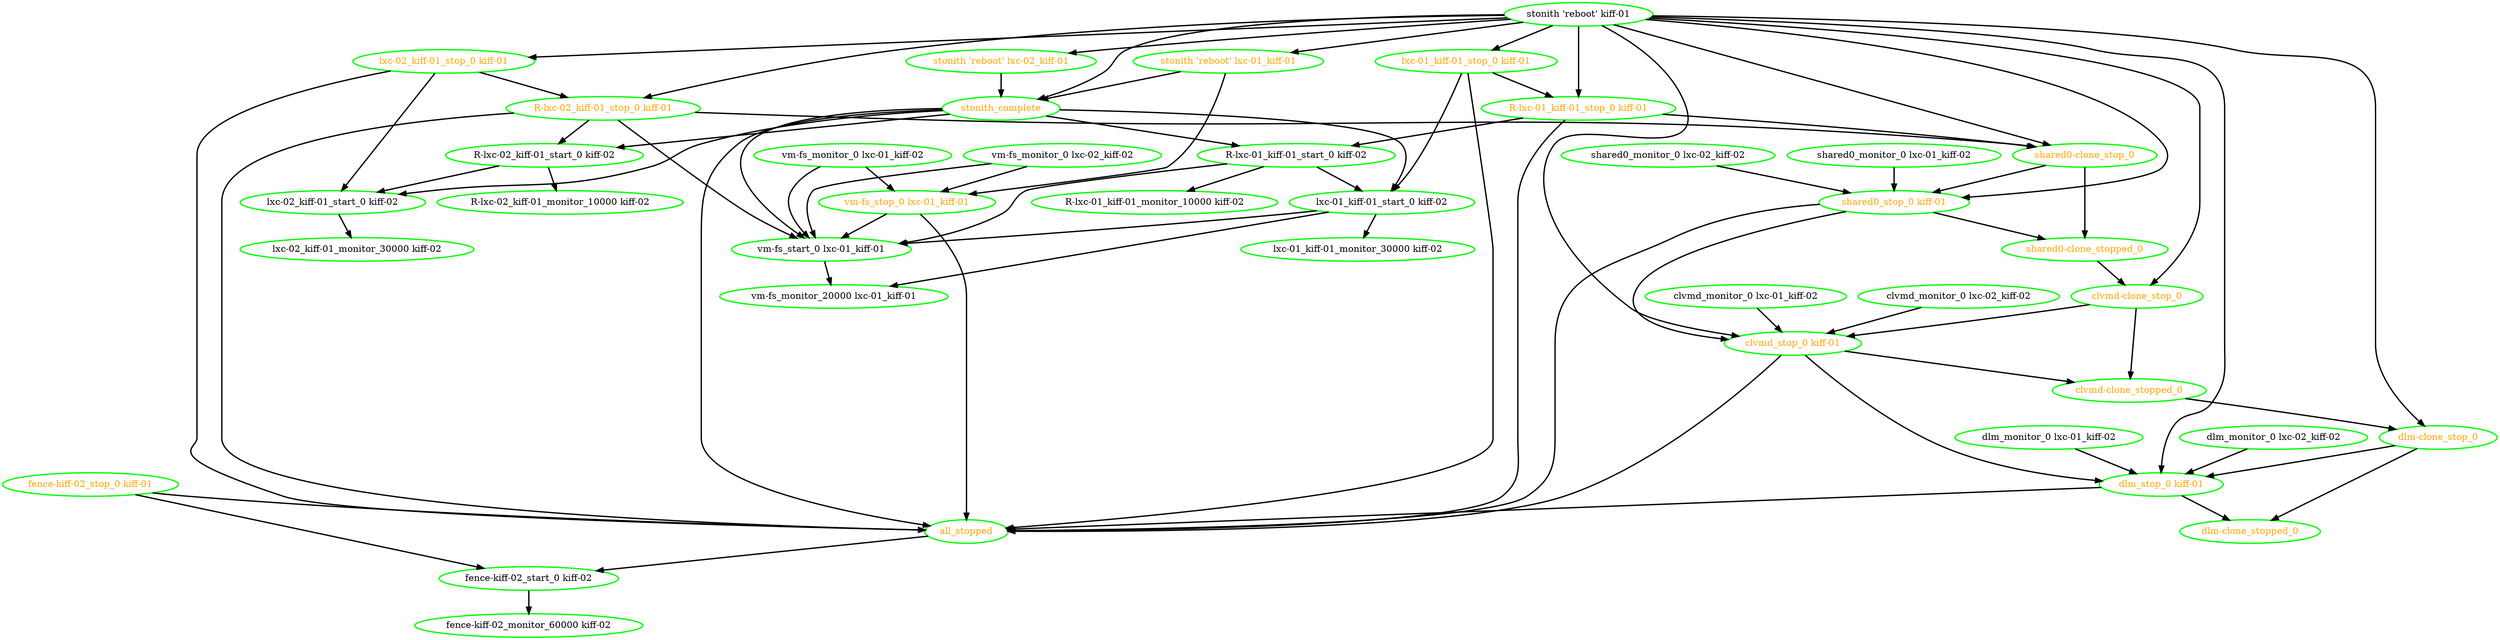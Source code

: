  digraph "g" {
"R-lxc-01_kiff-01_monitor_10000 kiff-02" [ style=bold color="green" fontcolor="black"]
"R-lxc-01_kiff-01_start_0 kiff-02" -> "R-lxc-01_kiff-01_monitor_10000 kiff-02" [ style = bold]
"R-lxc-01_kiff-01_start_0 kiff-02" -> "lxc-01_kiff-01_start_0 kiff-02" [ style = bold]
"R-lxc-01_kiff-01_start_0 kiff-02" -> "vm-fs_start_0 lxc-01_kiff-01" [ style = bold]
"R-lxc-01_kiff-01_start_0 kiff-02" [ style=bold color="green" fontcolor="black"]
"R-lxc-01_kiff-01_stop_0 kiff-01" -> "R-lxc-01_kiff-01_start_0 kiff-02" [ style = bold]
"R-lxc-01_kiff-01_stop_0 kiff-01" -> "all_stopped" [ style = bold]
"R-lxc-01_kiff-01_stop_0 kiff-01" -> "shared0-clone_stop_0" [ style = bold]
"R-lxc-01_kiff-01_stop_0 kiff-01" [ style=bold color="green" fontcolor="orange"]
"R-lxc-02_kiff-01_monitor_10000 kiff-02" [ style=bold color="green" fontcolor="black"]
"R-lxc-02_kiff-01_start_0 kiff-02" -> "R-lxc-02_kiff-01_monitor_10000 kiff-02" [ style = bold]
"R-lxc-02_kiff-01_start_0 kiff-02" -> "lxc-02_kiff-01_start_0 kiff-02" [ style = bold]
"R-lxc-02_kiff-01_start_0 kiff-02" [ style=bold color="green" fontcolor="black"]
"R-lxc-02_kiff-01_stop_0 kiff-01" -> "R-lxc-02_kiff-01_start_0 kiff-02" [ style = bold]
"R-lxc-02_kiff-01_stop_0 kiff-01" -> "all_stopped" [ style = bold]
"R-lxc-02_kiff-01_stop_0 kiff-01" -> "shared0-clone_stop_0" [ style = bold]
"R-lxc-02_kiff-01_stop_0 kiff-01" -> "vm-fs_start_0 lxc-01_kiff-01" [ style = bold]
"R-lxc-02_kiff-01_stop_0 kiff-01" [ style=bold color="green" fontcolor="orange"]
"all_stopped" -> "fence-kiff-02_start_0 kiff-02" [ style = bold]
"all_stopped" [ style=bold color="green" fontcolor="orange"]
"clvmd-clone_stop_0" -> "clvmd-clone_stopped_0" [ style = bold]
"clvmd-clone_stop_0" -> "clvmd_stop_0 kiff-01" [ style = bold]
"clvmd-clone_stop_0" [ style=bold color="green" fontcolor="orange"]
"clvmd-clone_stopped_0" -> "dlm-clone_stop_0" [ style = bold]
"clvmd-clone_stopped_0" [ style=bold color="green" fontcolor="orange"]
"clvmd_monitor_0 lxc-01_kiff-02" -> "clvmd_stop_0 kiff-01" [ style = bold]
"clvmd_monitor_0 lxc-01_kiff-02" [ style=bold color="green" fontcolor="black"]
"clvmd_monitor_0 lxc-02_kiff-02" -> "clvmd_stop_0 kiff-01" [ style = bold]
"clvmd_monitor_0 lxc-02_kiff-02" [ style=bold color="green" fontcolor="black"]
"clvmd_stop_0 kiff-01" -> "all_stopped" [ style = bold]
"clvmd_stop_0 kiff-01" -> "clvmd-clone_stopped_0" [ style = bold]
"clvmd_stop_0 kiff-01" -> "dlm_stop_0 kiff-01" [ style = bold]
"clvmd_stop_0 kiff-01" [ style=bold color="green" fontcolor="orange"]
"dlm-clone_stop_0" -> "dlm-clone_stopped_0" [ style = bold]
"dlm-clone_stop_0" -> "dlm_stop_0 kiff-01" [ style = bold]
"dlm-clone_stop_0" [ style=bold color="green" fontcolor="orange"]
"dlm-clone_stopped_0" [ style=bold color="green" fontcolor="orange"]
"dlm_monitor_0 lxc-01_kiff-02" -> "dlm_stop_0 kiff-01" [ style = bold]
"dlm_monitor_0 lxc-01_kiff-02" [ style=bold color="green" fontcolor="black"]
"dlm_monitor_0 lxc-02_kiff-02" -> "dlm_stop_0 kiff-01" [ style = bold]
"dlm_monitor_0 lxc-02_kiff-02" [ style=bold color="green" fontcolor="black"]
"dlm_stop_0 kiff-01" -> "all_stopped" [ style = bold]
"dlm_stop_0 kiff-01" -> "dlm-clone_stopped_0" [ style = bold]
"dlm_stop_0 kiff-01" [ style=bold color="green" fontcolor="orange"]
"fence-kiff-02_monitor_60000 kiff-02" [ style=bold color="green" fontcolor="black"]
"fence-kiff-02_start_0 kiff-02" -> "fence-kiff-02_monitor_60000 kiff-02" [ style = bold]
"fence-kiff-02_start_0 kiff-02" [ style=bold color="green" fontcolor="black"]
"fence-kiff-02_stop_0 kiff-01" -> "all_stopped" [ style = bold]
"fence-kiff-02_stop_0 kiff-01" -> "fence-kiff-02_start_0 kiff-02" [ style = bold]
"fence-kiff-02_stop_0 kiff-01" [ style=bold color="green" fontcolor="orange"]
"lxc-01_kiff-01_monitor_30000 kiff-02" [ style=bold color="green" fontcolor="black"]
"lxc-01_kiff-01_start_0 kiff-02" -> "lxc-01_kiff-01_monitor_30000 kiff-02" [ style = bold]
"lxc-01_kiff-01_start_0 kiff-02" -> "vm-fs_monitor_20000 lxc-01_kiff-01" [ style = bold]
"lxc-01_kiff-01_start_0 kiff-02" -> "vm-fs_start_0 lxc-01_kiff-01" [ style = bold]
"lxc-01_kiff-01_start_0 kiff-02" [ style=bold color="green" fontcolor="black"]
"lxc-01_kiff-01_stop_0 kiff-01" -> "R-lxc-01_kiff-01_stop_0 kiff-01" [ style = bold]
"lxc-01_kiff-01_stop_0 kiff-01" -> "all_stopped" [ style = bold]
"lxc-01_kiff-01_stop_0 kiff-01" -> "lxc-01_kiff-01_start_0 kiff-02" [ style = bold]
"lxc-01_kiff-01_stop_0 kiff-01" [ style=bold color="green" fontcolor="orange"]
"lxc-02_kiff-01_monitor_30000 kiff-02" [ style=bold color="green" fontcolor="black"]
"lxc-02_kiff-01_start_0 kiff-02" -> "lxc-02_kiff-01_monitor_30000 kiff-02" [ style = bold]
"lxc-02_kiff-01_start_0 kiff-02" [ style=bold color="green" fontcolor="black"]
"lxc-02_kiff-01_stop_0 kiff-01" -> "R-lxc-02_kiff-01_stop_0 kiff-01" [ style = bold]
"lxc-02_kiff-01_stop_0 kiff-01" -> "all_stopped" [ style = bold]
"lxc-02_kiff-01_stop_0 kiff-01" -> "lxc-02_kiff-01_start_0 kiff-02" [ style = bold]
"lxc-02_kiff-01_stop_0 kiff-01" [ style=bold color="green" fontcolor="orange"]
"shared0-clone_stop_0" -> "shared0-clone_stopped_0" [ style = bold]
"shared0-clone_stop_0" -> "shared0_stop_0 kiff-01" [ style = bold]
"shared0-clone_stop_0" [ style=bold color="green" fontcolor="orange"]
"shared0-clone_stopped_0" -> "clvmd-clone_stop_0" [ style = bold]
"shared0-clone_stopped_0" [ style=bold color="green" fontcolor="orange"]
"shared0_monitor_0 lxc-01_kiff-02" -> "shared0_stop_0 kiff-01" [ style = bold]
"shared0_monitor_0 lxc-01_kiff-02" [ style=bold color="green" fontcolor="black"]
"shared0_monitor_0 lxc-02_kiff-02" -> "shared0_stop_0 kiff-01" [ style = bold]
"shared0_monitor_0 lxc-02_kiff-02" [ style=bold color="green" fontcolor="black"]
"shared0_stop_0 kiff-01" -> "all_stopped" [ style = bold]
"shared0_stop_0 kiff-01" -> "clvmd_stop_0 kiff-01" [ style = bold]
"shared0_stop_0 kiff-01" -> "shared0-clone_stopped_0" [ style = bold]
"shared0_stop_0 kiff-01" [ style=bold color="green" fontcolor="orange"]
"stonith 'reboot' kiff-01" -> "R-lxc-01_kiff-01_stop_0 kiff-01" [ style = bold]
"stonith 'reboot' kiff-01" -> "R-lxc-02_kiff-01_stop_0 kiff-01" [ style = bold]
"stonith 'reboot' kiff-01" -> "clvmd-clone_stop_0" [ style = bold]
"stonith 'reboot' kiff-01" -> "clvmd_stop_0 kiff-01" [ style = bold]
"stonith 'reboot' kiff-01" -> "dlm-clone_stop_0" [ style = bold]
"stonith 'reboot' kiff-01" -> "dlm_stop_0 kiff-01" [ style = bold]
"stonith 'reboot' kiff-01" -> "lxc-01_kiff-01_stop_0 kiff-01" [ style = bold]
"stonith 'reboot' kiff-01" -> "lxc-02_kiff-01_stop_0 kiff-01" [ style = bold]
"stonith 'reboot' kiff-01" -> "shared0-clone_stop_0" [ style = bold]
"stonith 'reboot' kiff-01" -> "shared0_stop_0 kiff-01" [ style = bold]
"stonith 'reboot' kiff-01" -> "stonith 'reboot' lxc-01_kiff-01" [ style = bold]
"stonith 'reboot' kiff-01" -> "stonith 'reboot' lxc-02_kiff-01" [ style = bold]
"stonith 'reboot' kiff-01" -> "stonith_complete" [ style = bold]
"stonith 'reboot' kiff-01" [ style=bold color="green" fontcolor="black"]
"stonith 'reboot' lxc-01_kiff-01" -> "stonith_complete" [ style = bold]
"stonith 'reboot' lxc-01_kiff-01" -> "vm-fs_stop_0 lxc-01_kiff-01" [ style = bold]
"stonith 'reboot' lxc-01_kiff-01" [ style=bold color="green" fontcolor="orange"]
"stonith 'reboot' lxc-02_kiff-01" -> "stonith_complete" [ style = bold]
"stonith 'reboot' lxc-02_kiff-01" [ style=bold color="green" fontcolor="orange"]
"stonith_complete" -> "R-lxc-01_kiff-01_start_0 kiff-02" [ style = bold]
"stonith_complete" -> "R-lxc-02_kiff-01_start_0 kiff-02" [ style = bold]
"stonith_complete" -> "all_stopped" [ style = bold]
"stonith_complete" -> "lxc-01_kiff-01_start_0 kiff-02" [ style = bold]
"stonith_complete" -> "lxc-02_kiff-01_start_0 kiff-02" [ style = bold]
"stonith_complete" -> "vm-fs_start_0 lxc-01_kiff-01" [ style = bold]
"stonith_complete" [ style=bold color="green" fontcolor="orange"]
"vm-fs_monitor_0 lxc-01_kiff-02" -> "vm-fs_start_0 lxc-01_kiff-01" [ style = bold]
"vm-fs_monitor_0 lxc-01_kiff-02" -> "vm-fs_stop_0 lxc-01_kiff-01" [ style = bold]
"vm-fs_monitor_0 lxc-01_kiff-02" [ style=bold color="green" fontcolor="black"]
"vm-fs_monitor_0 lxc-02_kiff-02" -> "vm-fs_start_0 lxc-01_kiff-01" [ style = bold]
"vm-fs_monitor_0 lxc-02_kiff-02" -> "vm-fs_stop_0 lxc-01_kiff-01" [ style = bold]
"vm-fs_monitor_0 lxc-02_kiff-02" [ style=bold color="green" fontcolor="black"]
"vm-fs_monitor_20000 lxc-01_kiff-01" [ style=bold color="green" fontcolor="black"]
"vm-fs_start_0 lxc-01_kiff-01" -> "vm-fs_monitor_20000 lxc-01_kiff-01" [ style = bold]
"vm-fs_start_0 lxc-01_kiff-01" [ style=bold color="green" fontcolor="black"]
"vm-fs_stop_0 lxc-01_kiff-01" -> "all_stopped" [ style = bold]
"vm-fs_stop_0 lxc-01_kiff-01" -> "vm-fs_start_0 lxc-01_kiff-01" [ style = bold]
"vm-fs_stop_0 lxc-01_kiff-01" [ style=bold color="green" fontcolor="orange"]
}
